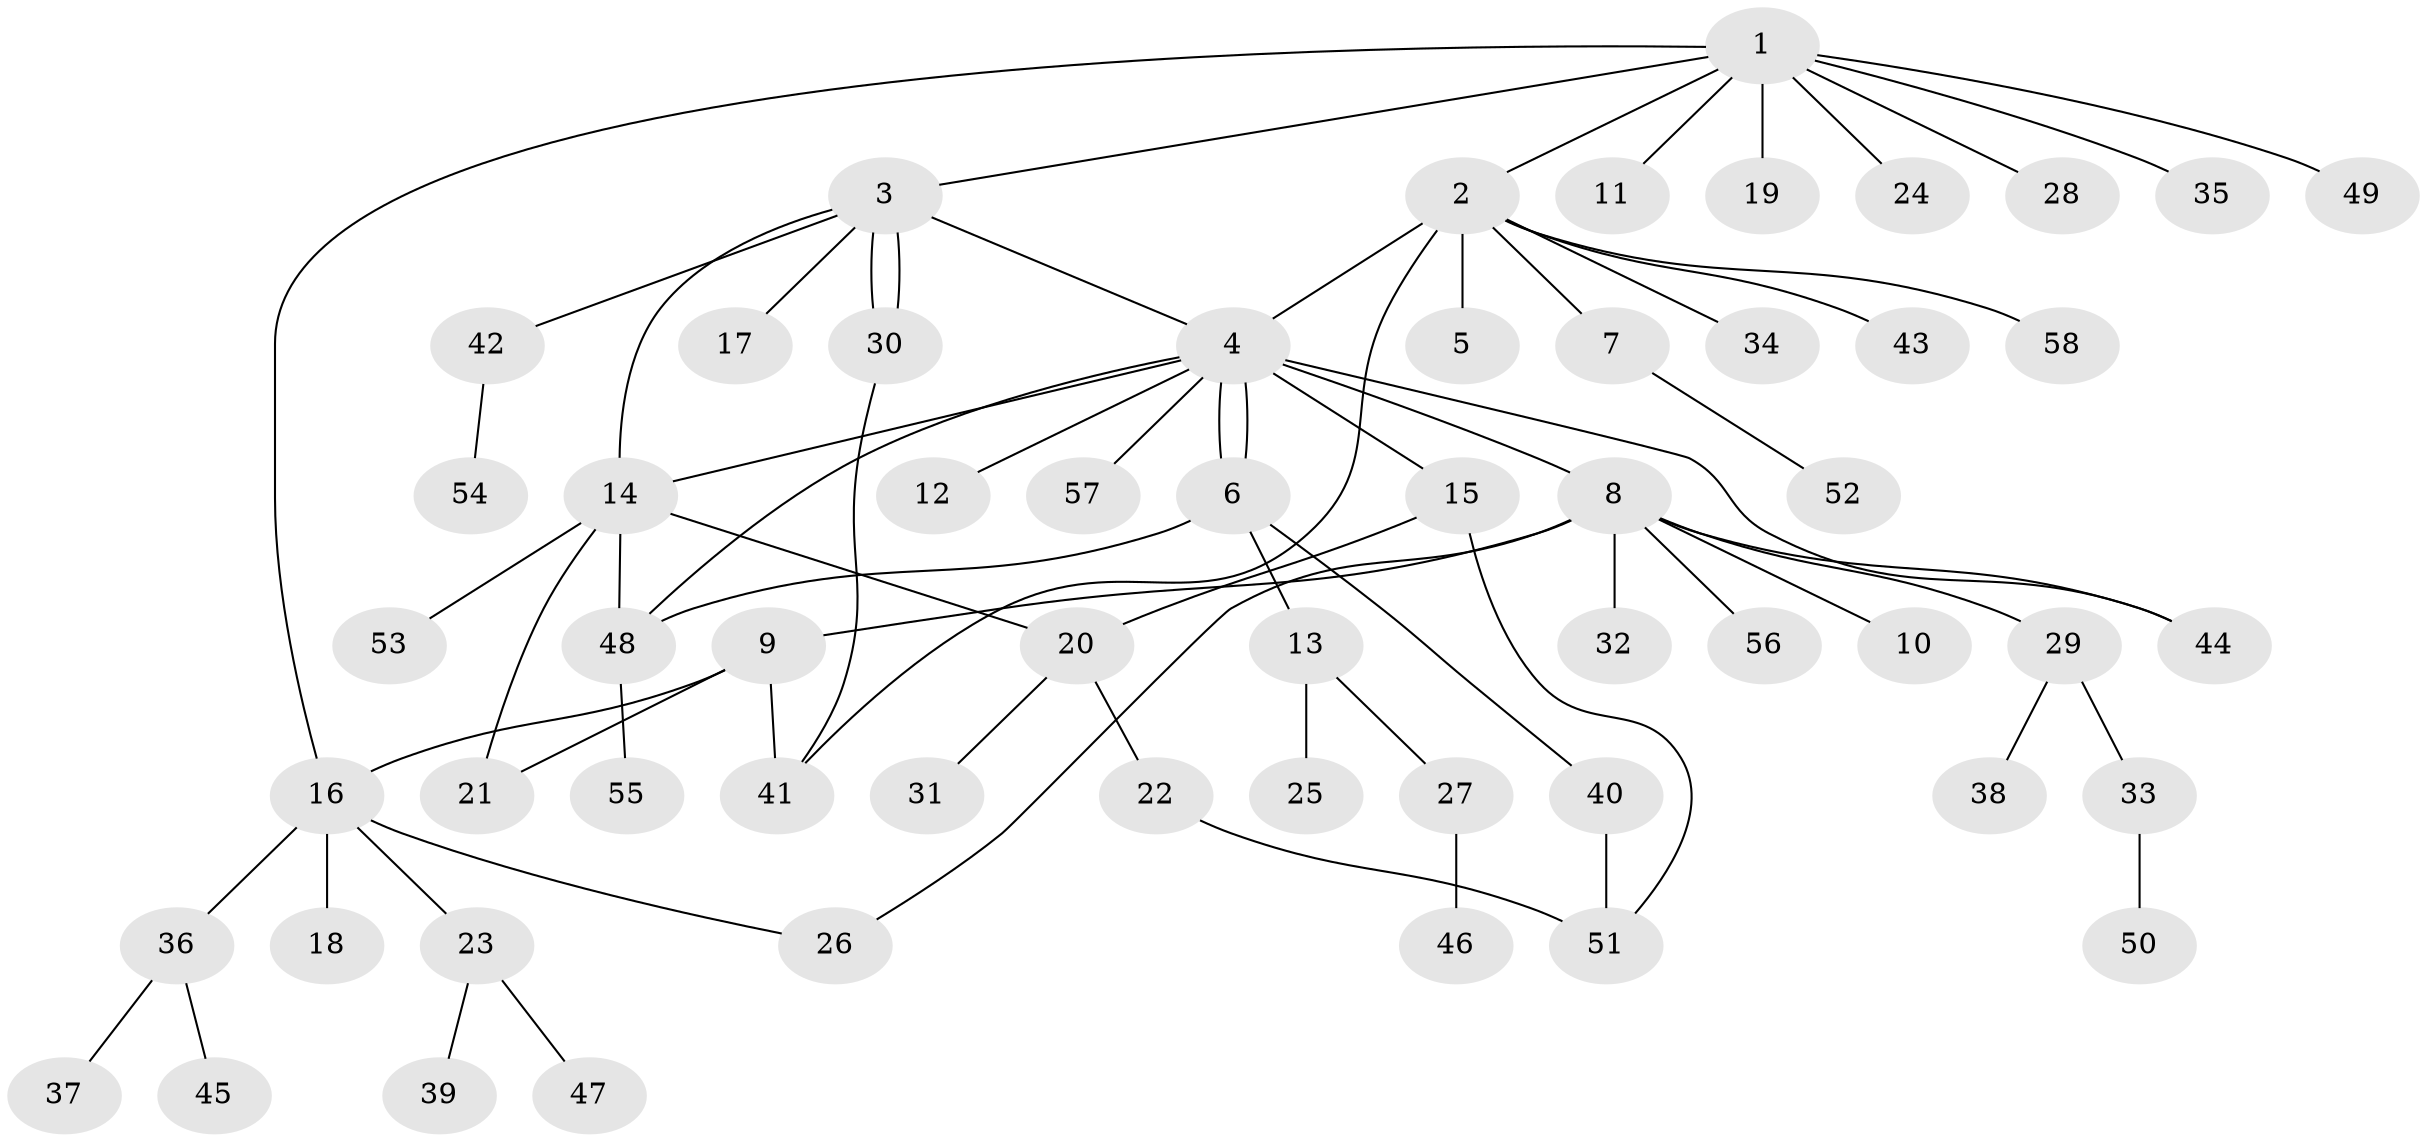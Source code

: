 // coarse degree distribution, {3: 0.043478260869565216, 1: 0.6956521739130435, 2: 0.08695652173913043, 5: 0.043478260869565216, 6: 0.08695652173913043, 8: 0.043478260869565216}
// Generated by graph-tools (version 1.1) at 2025/51/03/04/25 21:51:04]
// undirected, 58 vertices, 72 edges
graph export_dot {
graph [start="1"]
  node [color=gray90,style=filled];
  1;
  2;
  3;
  4;
  5;
  6;
  7;
  8;
  9;
  10;
  11;
  12;
  13;
  14;
  15;
  16;
  17;
  18;
  19;
  20;
  21;
  22;
  23;
  24;
  25;
  26;
  27;
  28;
  29;
  30;
  31;
  32;
  33;
  34;
  35;
  36;
  37;
  38;
  39;
  40;
  41;
  42;
  43;
  44;
  45;
  46;
  47;
  48;
  49;
  50;
  51;
  52;
  53;
  54;
  55;
  56;
  57;
  58;
  1 -- 2;
  1 -- 3;
  1 -- 11;
  1 -- 16;
  1 -- 19;
  1 -- 24;
  1 -- 28;
  1 -- 35;
  1 -- 49;
  2 -- 4;
  2 -- 5;
  2 -- 7;
  2 -- 34;
  2 -- 41;
  2 -- 43;
  2 -- 58;
  3 -- 4;
  3 -- 14;
  3 -- 17;
  3 -- 30;
  3 -- 30;
  3 -- 42;
  4 -- 6;
  4 -- 6;
  4 -- 8;
  4 -- 12;
  4 -- 14;
  4 -- 15;
  4 -- 44;
  4 -- 48;
  4 -- 57;
  6 -- 13;
  6 -- 40;
  6 -- 48;
  7 -- 52;
  8 -- 9;
  8 -- 10;
  8 -- 26;
  8 -- 29;
  8 -- 32;
  8 -- 44;
  8 -- 56;
  9 -- 16;
  9 -- 21;
  9 -- 41;
  13 -- 25;
  13 -- 27;
  14 -- 20;
  14 -- 21;
  14 -- 48;
  14 -- 53;
  15 -- 20;
  15 -- 51;
  16 -- 18;
  16 -- 23;
  16 -- 26;
  16 -- 36;
  20 -- 22;
  20 -- 31;
  22 -- 51;
  23 -- 39;
  23 -- 47;
  27 -- 46;
  29 -- 33;
  29 -- 38;
  30 -- 41;
  33 -- 50;
  36 -- 37;
  36 -- 45;
  40 -- 51;
  42 -- 54;
  48 -- 55;
}
